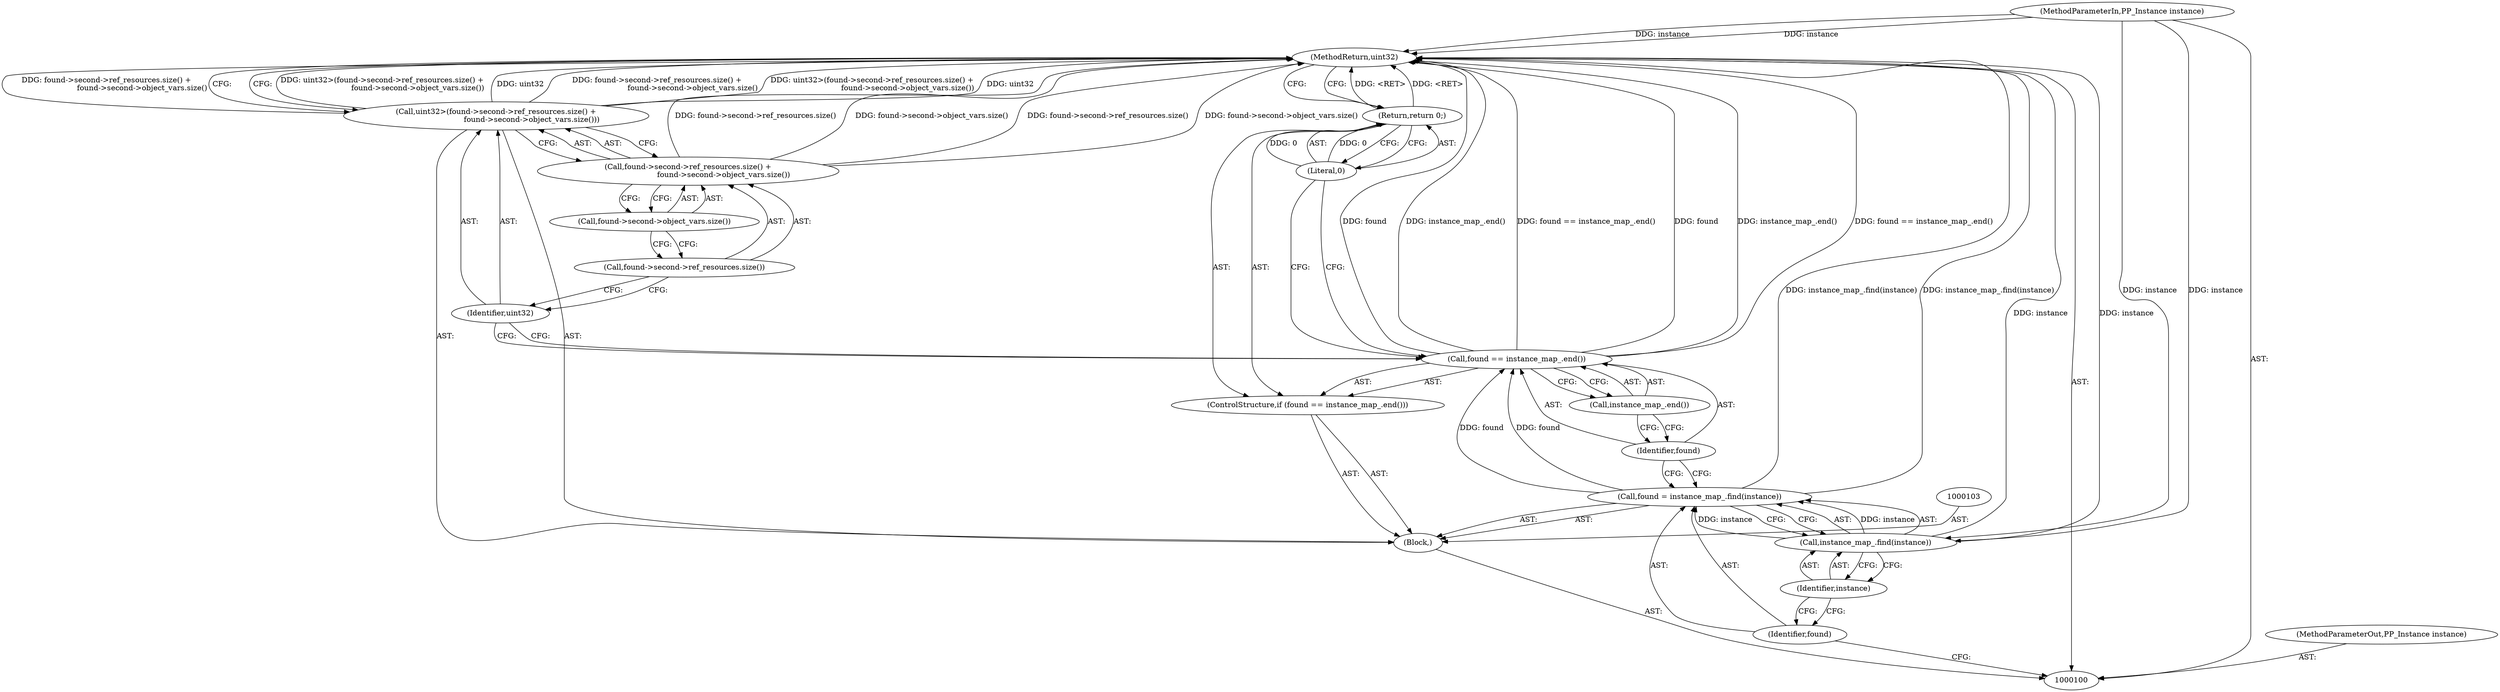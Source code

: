digraph "0_Chrome_55ef04e135edaa9abfbf3647634b11ed57dc49e9_6" {
"1000119" [label="(MethodReturn,uint32)"];
"1000102" [label="(Block,)"];
"1000101" [label="(MethodParameterIn,PP_Instance instance)"];
"1000160" [label="(MethodParameterOut,PP_Instance instance)"];
"1000104" [label="(Call,found = instance_map_.find(instance))"];
"1000105" [label="(Identifier,found)"];
"1000106" [label="(Call,instance_map_.find(instance))"];
"1000107" [label="(Identifier,instance)"];
"1000111" [label="(Call,instance_map_.end())"];
"1000108" [label="(ControlStructure,if (found == instance_map_.end()))"];
"1000109" [label="(Call,found == instance_map_.end())"];
"1000110" [label="(Identifier,found)"];
"1000113" [label="(Literal,0)"];
"1000112" [label="(Return,return 0;)"];
"1000114" [label="(Call,uint32>(found->second->ref_resources.size() +\n                              found->second->object_vars.size()))"];
"1000115" [label="(Identifier,uint32)"];
"1000116" [label="(Call,found->second->ref_resources.size() +\n                              found->second->object_vars.size())"];
"1000117" [label="(Call,found->second->ref_resources.size())"];
"1000118" [label="(Call,found->second->object_vars.size())"];
"1000119" -> "1000100"  [label="AST: "];
"1000119" -> "1000112"  [label="CFG: "];
"1000119" -> "1000114"  [label="CFG: "];
"1000116" -> "1000119"  [label="DDG: found->second->ref_resources.size()"];
"1000116" -> "1000119"  [label="DDG: found->second->object_vars.size()"];
"1000106" -> "1000119"  [label="DDG: instance"];
"1000114" -> "1000119"  [label="DDG: uint32>(found->second->ref_resources.size() +\n                              found->second->object_vars.size())"];
"1000114" -> "1000119"  [label="DDG: uint32"];
"1000114" -> "1000119"  [label="DDG: found->second->ref_resources.size() +\n                              found->second->object_vars.size()"];
"1000101" -> "1000119"  [label="DDG: instance"];
"1000109" -> "1000119"  [label="DDG: found"];
"1000109" -> "1000119"  [label="DDG: instance_map_.end()"];
"1000109" -> "1000119"  [label="DDG: found == instance_map_.end()"];
"1000104" -> "1000119"  [label="DDG: instance_map_.find(instance)"];
"1000112" -> "1000119"  [label="DDG: <RET>"];
"1000102" -> "1000100"  [label="AST: "];
"1000103" -> "1000102"  [label="AST: "];
"1000104" -> "1000102"  [label="AST: "];
"1000108" -> "1000102"  [label="AST: "];
"1000114" -> "1000102"  [label="AST: "];
"1000101" -> "1000100"  [label="AST: "];
"1000101" -> "1000119"  [label="DDG: instance"];
"1000101" -> "1000106"  [label="DDG: instance"];
"1000160" -> "1000100"  [label="AST: "];
"1000104" -> "1000102"  [label="AST: "];
"1000104" -> "1000106"  [label="CFG: "];
"1000105" -> "1000104"  [label="AST: "];
"1000106" -> "1000104"  [label="AST: "];
"1000110" -> "1000104"  [label="CFG: "];
"1000104" -> "1000119"  [label="DDG: instance_map_.find(instance)"];
"1000106" -> "1000104"  [label="DDG: instance"];
"1000104" -> "1000109"  [label="DDG: found"];
"1000105" -> "1000104"  [label="AST: "];
"1000105" -> "1000100"  [label="CFG: "];
"1000107" -> "1000105"  [label="CFG: "];
"1000106" -> "1000104"  [label="AST: "];
"1000106" -> "1000107"  [label="CFG: "];
"1000107" -> "1000106"  [label="AST: "];
"1000104" -> "1000106"  [label="CFG: "];
"1000106" -> "1000119"  [label="DDG: instance"];
"1000106" -> "1000104"  [label="DDG: instance"];
"1000101" -> "1000106"  [label="DDG: instance"];
"1000107" -> "1000106"  [label="AST: "];
"1000107" -> "1000105"  [label="CFG: "];
"1000106" -> "1000107"  [label="CFG: "];
"1000111" -> "1000109"  [label="AST: "];
"1000111" -> "1000110"  [label="CFG: "];
"1000109" -> "1000111"  [label="CFG: "];
"1000108" -> "1000102"  [label="AST: "];
"1000109" -> "1000108"  [label="AST: "];
"1000112" -> "1000108"  [label="AST: "];
"1000109" -> "1000108"  [label="AST: "];
"1000109" -> "1000111"  [label="CFG: "];
"1000110" -> "1000109"  [label="AST: "];
"1000111" -> "1000109"  [label="AST: "];
"1000113" -> "1000109"  [label="CFG: "];
"1000115" -> "1000109"  [label="CFG: "];
"1000109" -> "1000119"  [label="DDG: found"];
"1000109" -> "1000119"  [label="DDG: instance_map_.end()"];
"1000109" -> "1000119"  [label="DDG: found == instance_map_.end()"];
"1000104" -> "1000109"  [label="DDG: found"];
"1000110" -> "1000109"  [label="AST: "];
"1000110" -> "1000104"  [label="CFG: "];
"1000111" -> "1000110"  [label="CFG: "];
"1000113" -> "1000112"  [label="AST: "];
"1000113" -> "1000109"  [label="CFG: "];
"1000112" -> "1000113"  [label="CFG: "];
"1000113" -> "1000112"  [label="DDG: 0"];
"1000112" -> "1000108"  [label="AST: "];
"1000112" -> "1000113"  [label="CFG: "];
"1000113" -> "1000112"  [label="AST: "];
"1000119" -> "1000112"  [label="CFG: "];
"1000112" -> "1000119"  [label="DDG: <RET>"];
"1000113" -> "1000112"  [label="DDG: 0"];
"1000114" -> "1000102"  [label="AST: "];
"1000114" -> "1000116"  [label="CFG: "];
"1000115" -> "1000114"  [label="AST: "];
"1000116" -> "1000114"  [label="AST: "];
"1000119" -> "1000114"  [label="CFG: "];
"1000114" -> "1000119"  [label="DDG: uint32>(found->second->ref_resources.size() +\n                              found->second->object_vars.size())"];
"1000114" -> "1000119"  [label="DDG: uint32"];
"1000114" -> "1000119"  [label="DDG: found->second->ref_resources.size() +\n                              found->second->object_vars.size()"];
"1000115" -> "1000114"  [label="AST: "];
"1000115" -> "1000109"  [label="CFG: "];
"1000117" -> "1000115"  [label="CFG: "];
"1000116" -> "1000114"  [label="AST: "];
"1000116" -> "1000118"  [label="CFG: "];
"1000117" -> "1000116"  [label="AST: "];
"1000118" -> "1000116"  [label="AST: "];
"1000114" -> "1000116"  [label="CFG: "];
"1000116" -> "1000119"  [label="DDG: found->second->ref_resources.size()"];
"1000116" -> "1000119"  [label="DDG: found->second->object_vars.size()"];
"1000117" -> "1000116"  [label="AST: "];
"1000117" -> "1000115"  [label="CFG: "];
"1000118" -> "1000117"  [label="CFG: "];
"1000118" -> "1000116"  [label="AST: "];
"1000118" -> "1000117"  [label="CFG: "];
"1000116" -> "1000118"  [label="CFG: "];
}
